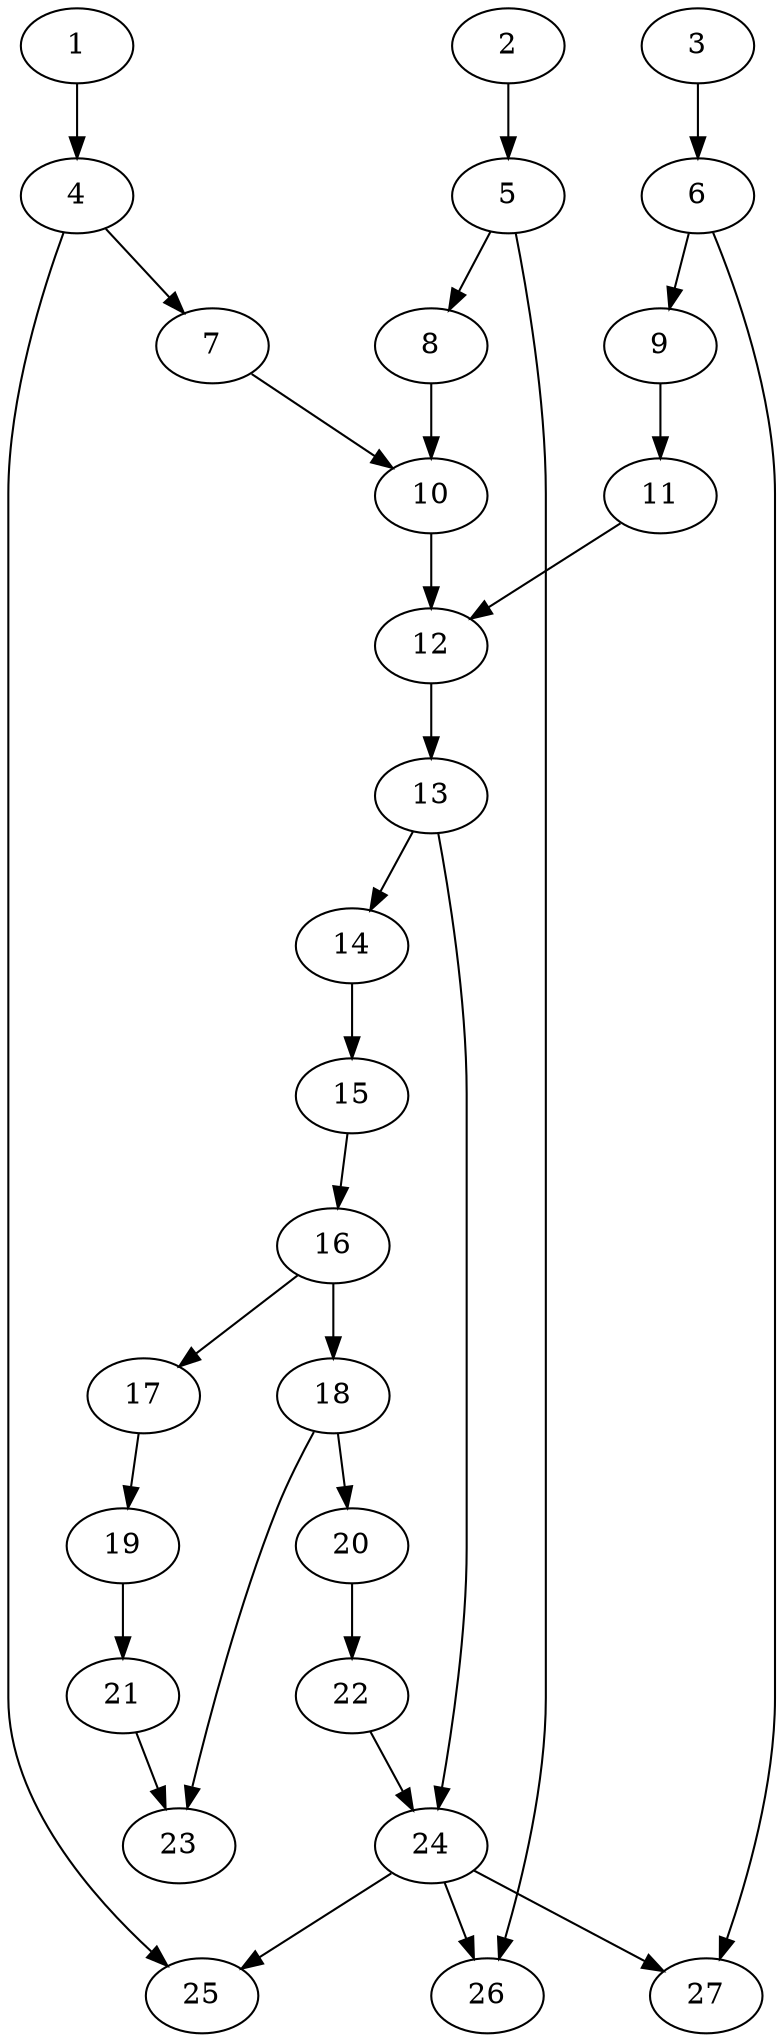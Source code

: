 strict digraph  {
1;
4;
2;
5;
3;
6;
7;
25;
8;
26;
9;
27;
10;
11;
12;
13;
14;
24;
15;
16;
17;
18;
19;
20;
23;
21;
22;
1 -> 4;
4 -> 7;
4 -> 25;
2 -> 5;
5 -> 8;
5 -> 26;
3 -> 6;
6 -> 9;
6 -> 27;
7 -> 10;
8 -> 10;
9 -> 11;
10 -> 12;
11 -> 12;
12 -> 13;
13 -> 14;
13 -> 24;
14 -> 15;
24 -> 25;
24 -> 26;
24 -> 27;
15 -> 16;
16 -> 17;
16 -> 18;
17 -> 19;
18 -> 20;
18 -> 23;
19 -> 21;
20 -> 22;
21 -> 23;
22 -> 24;
}
